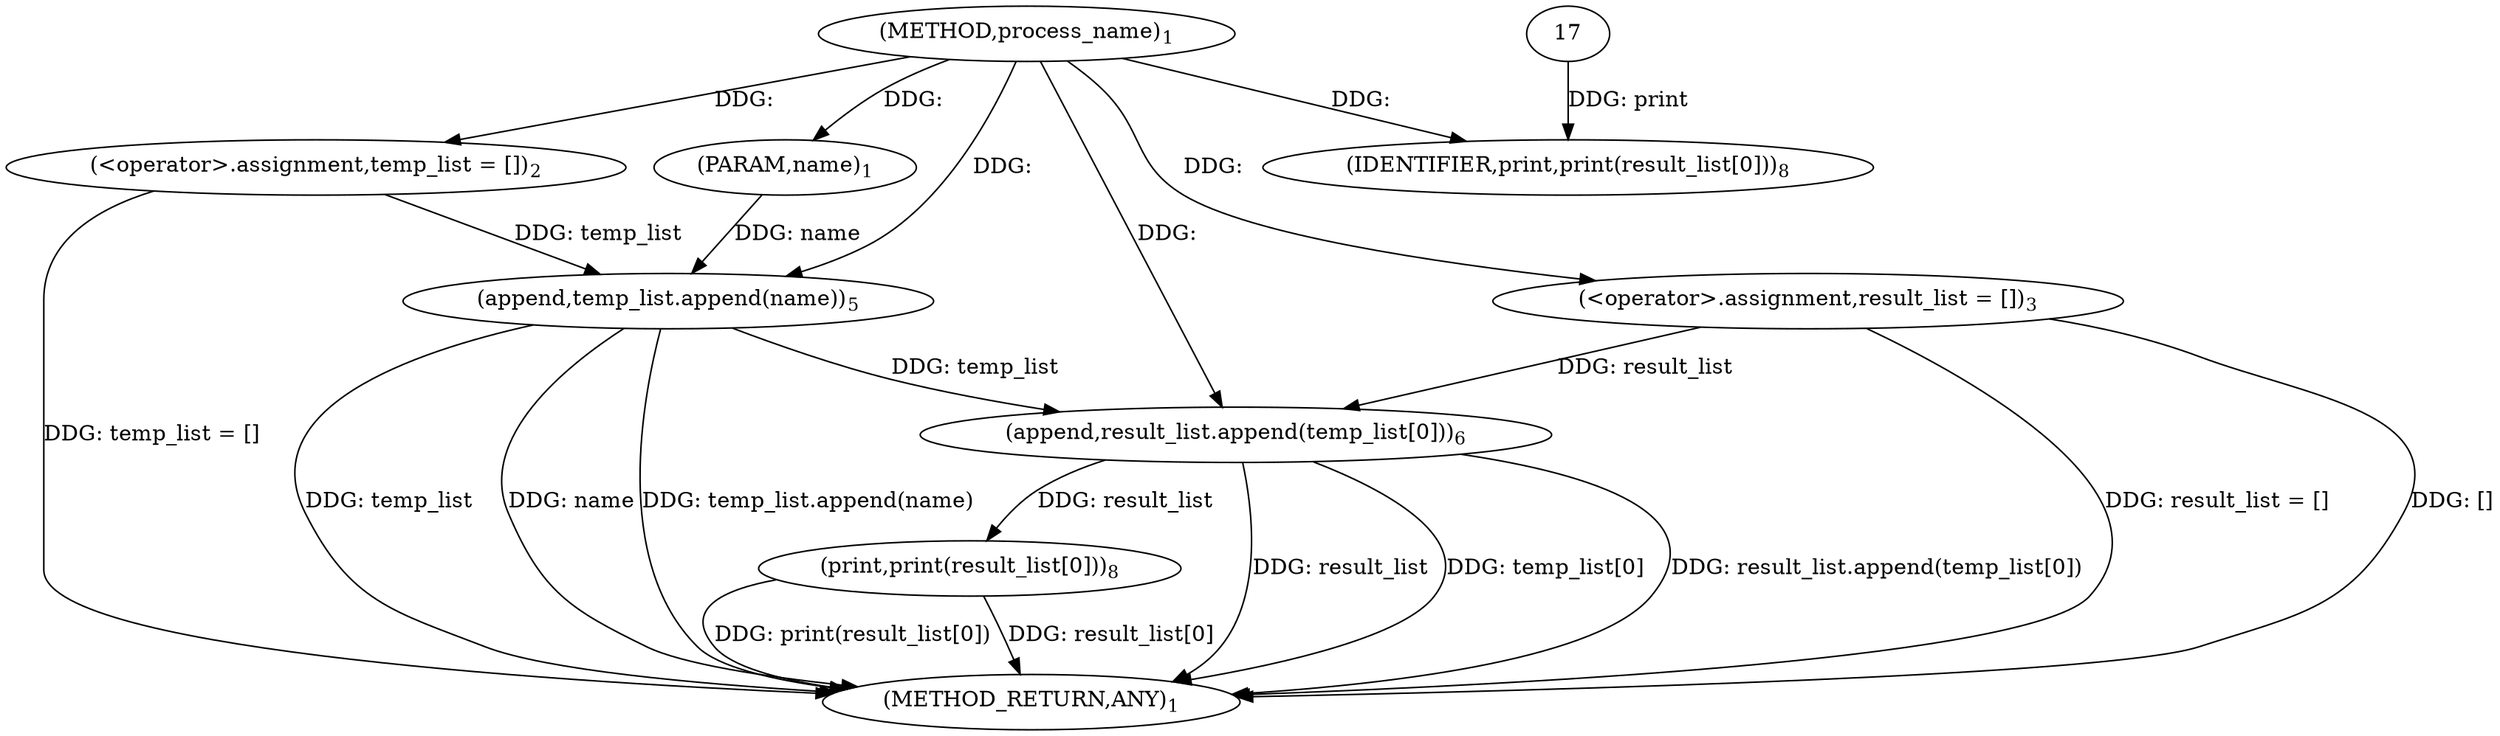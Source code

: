 digraph "process_name" {  
"20" [label = <(METHOD,process_name)<SUB>1</SUB>> ]
"24" [label = <(METHOD_RETURN,ANY)<SUB>1</SUB>> ]
"23" [label = <(PARAM,name)<SUB>1</SUB>> ]
"27" [label = <(&lt;operator&gt;.assignment,temp_list = [])<SUB>2</SUB>> ]
"30" [label = <(&lt;operator&gt;.assignment,result_list = [])<SUB>3</SUB>> ]
"36" [label = <(append,temp_list.append(name))<SUB>5</SUB>> ]
"44" [label = <(append,result_list.append(temp_list[0]))<SUB>6</SUB>> ]
"49" [label = <(print,print(result_list[0]))<SUB>8</SUB>> ]
"48" [label = <(IDENTIFIER,print,print(result_list[0]))<SUB>8</SUB>> ]
  "27" -> "24"  [ label = "DDG: temp_list = []"] 
  "30" -> "24"  [ label = "DDG: []"] 
  "30" -> "24"  [ label = "DDG: result_list = []"] 
  "36" -> "24"  [ label = "DDG: temp_list"] 
  "36" -> "24"  [ label = "DDG: name"] 
  "36" -> "24"  [ label = "DDG: temp_list.append(name)"] 
  "44" -> "24"  [ label = "DDG: result_list"] 
  "44" -> "24"  [ label = "DDG: temp_list[0]"] 
  "44" -> "24"  [ label = "DDG: result_list.append(temp_list[0])"] 
  "49" -> "24"  [ label = "DDG: result_list[0]"] 
  "49" -> "24"  [ label = "DDG: print(result_list[0])"] 
  "20" -> "23"  [ label = "DDG: "] 
  "20" -> "27"  [ label = "DDG: "] 
  "20" -> "30"  [ label = "DDG: "] 
  "27" -> "36"  [ label = "DDG: temp_list"] 
  "20" -> "36"  [ label = "DDG: "] 
  "23" -> "36"  [ label = "DDG: name"] 
  "30" -> "44"  [ label = "DDG: result_list"] 
  "20" -> "44"  [ label = "DDG: "] 
  "36" -> "44"  [ label = "DDG: temp_list"] 
  "17" -> "48"  [ label = "DDG: print"] 
  "20" -> "48"  [ label = "DDG: "] 
  "44" -> "49"  [ label = "DDG: result_list"] 
}
